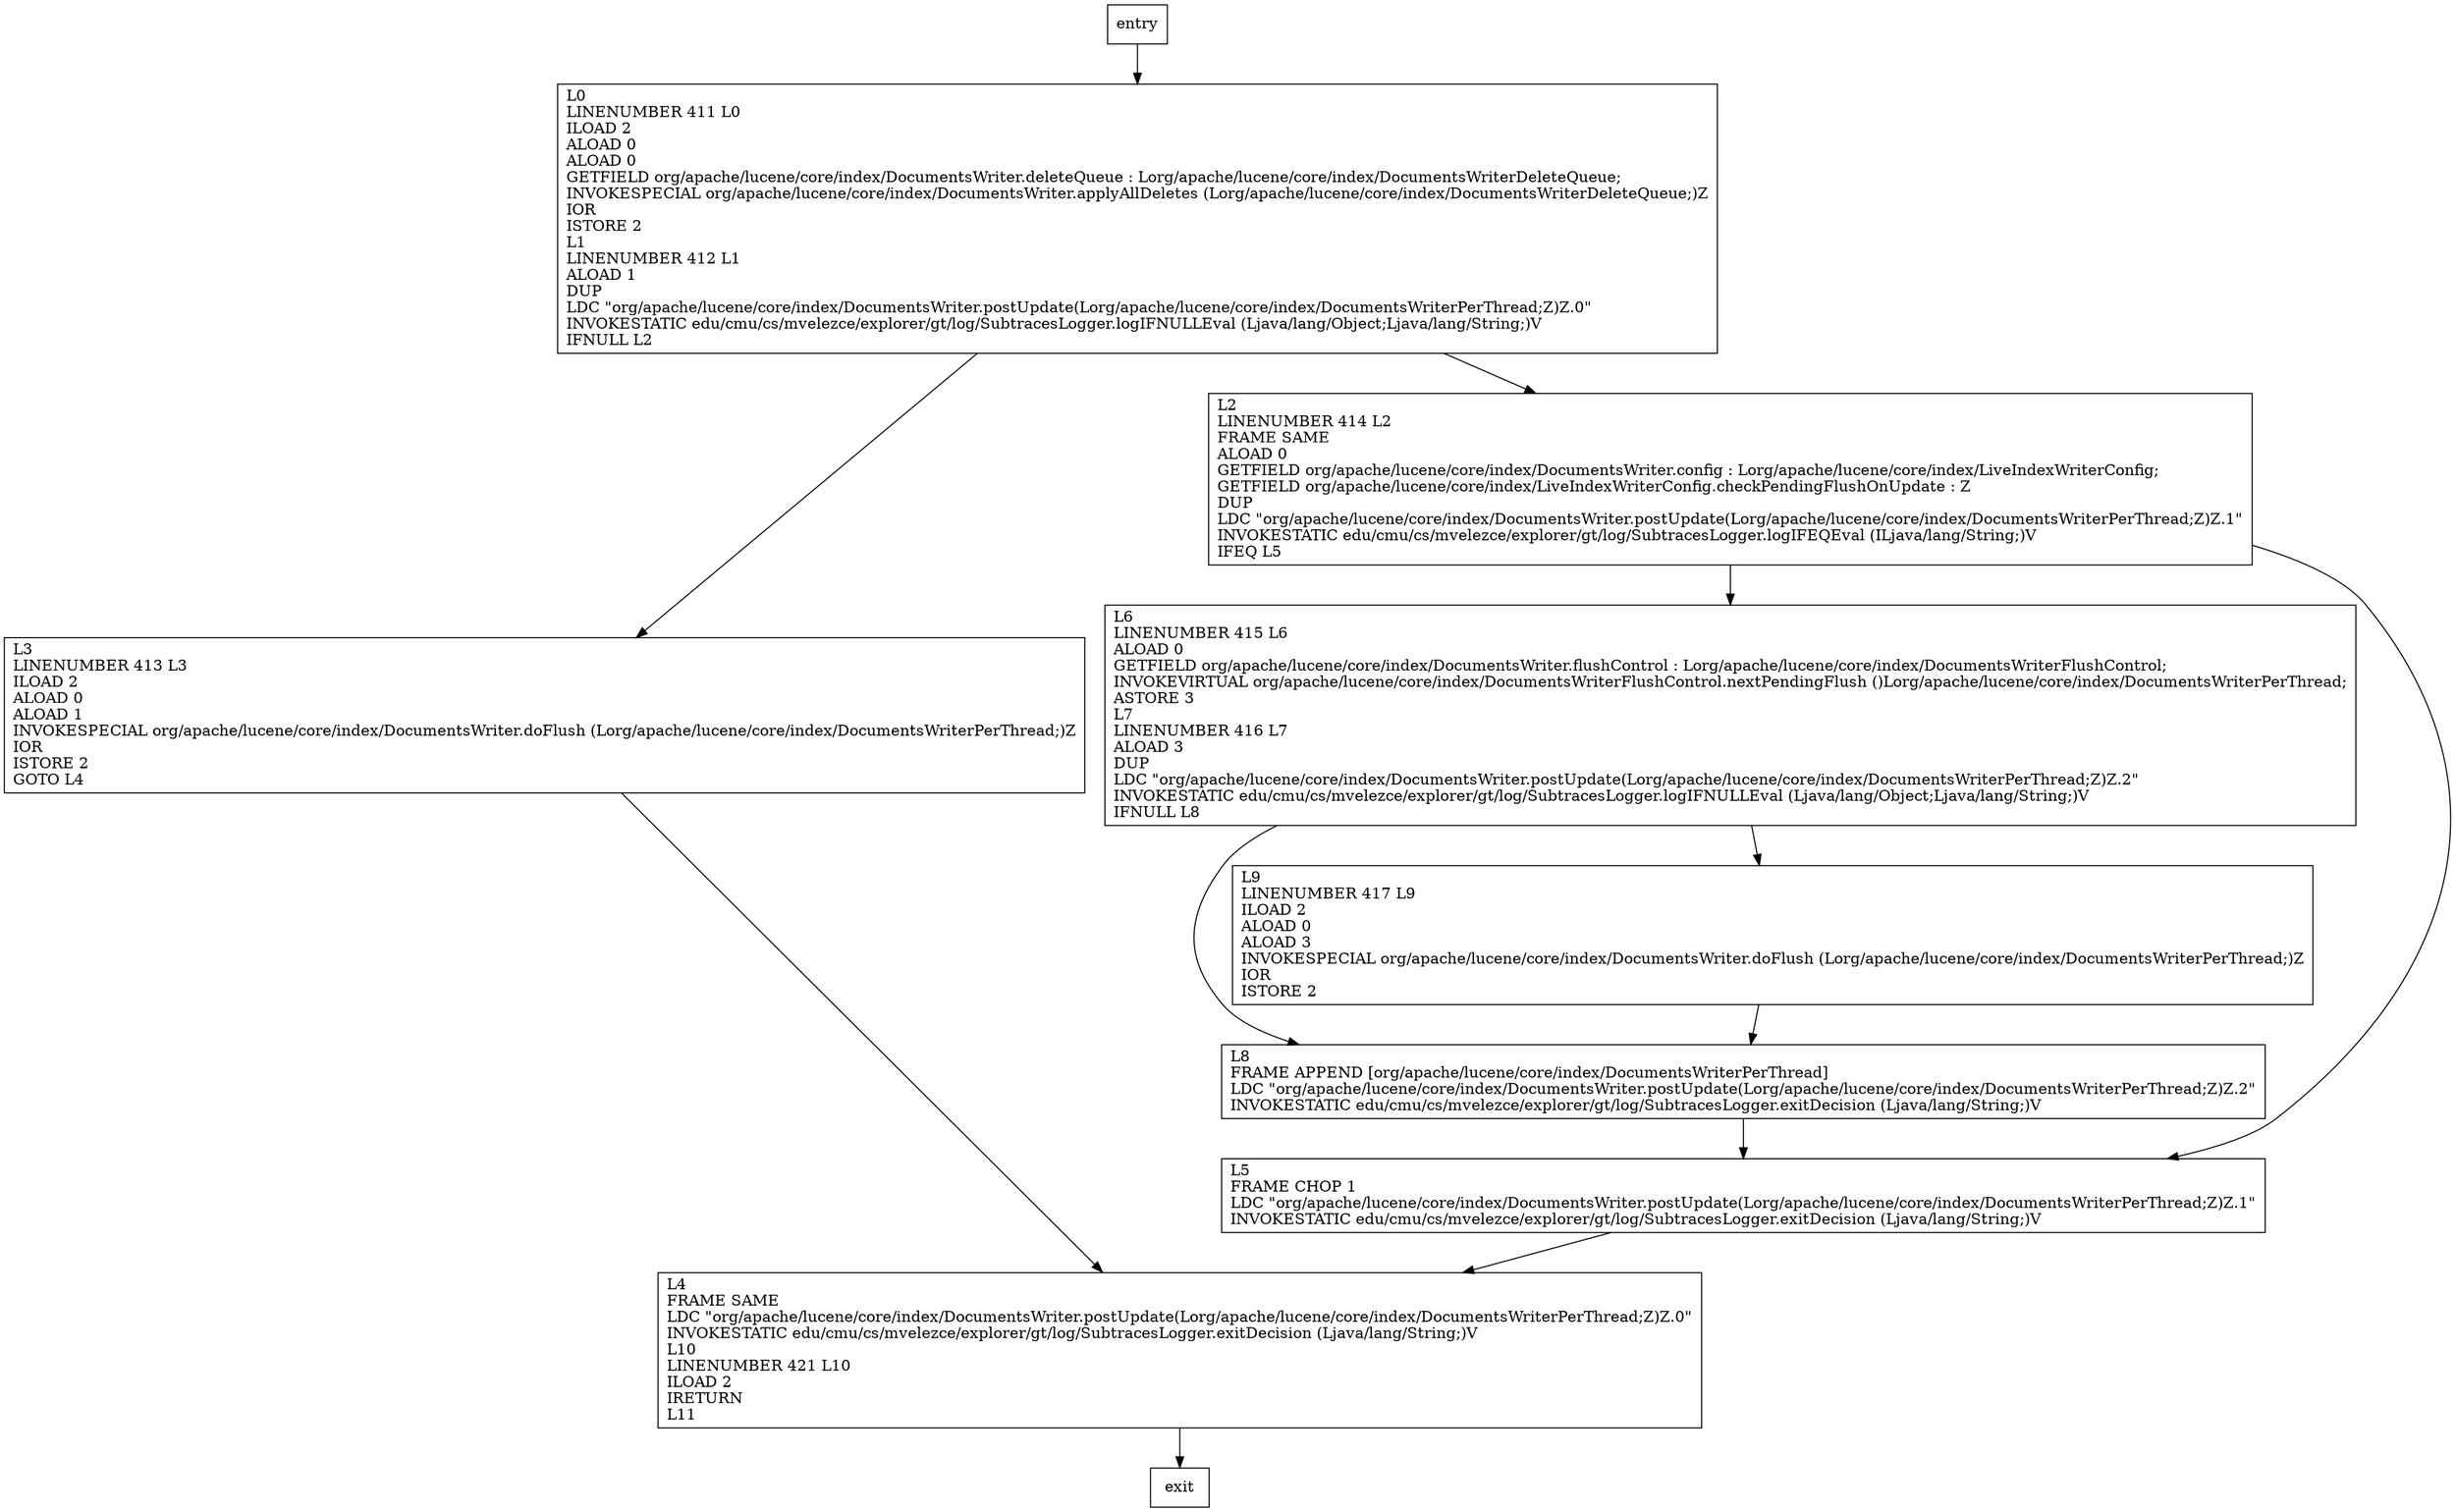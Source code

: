 digraph postUpdate {
node [shape=record];
1479711010 [label="L0\lLINENUMBER 411 L0\lILOAD 2\lALOAD 0\lALOAD 0\lGETFIELD org/apache/lucene/core/index/DocumentsWriter.deleteQueue : Lorg/apache/lucene/core/index/DocumentsWriterDeleteQueue;\lINVOKESPECIAL org/apache/lucene/core/index/DocumentsWriter.applyAllDeletes (Lorg/apache/lucene/core/index/DocumentsWriterDeleteQueue;)Z\lIOR\lISTORE 2\lL1\lLINENUMBER 412 L1\lALOAD 1\lDUP\lLDC \"org/apache/lucene/core/index/DocumentsWriter.postUpdate(Lorg/apache/lucene/core/index/DocumentsWriterPerThread;Z)Z.0\"\lINVOKESTATIC edu/cmu/cs/mvelezce/explorer/gt/log/SubtracesLogger.logIFNULLEval (Ljava/lang/Object;Ljava/lang/String;)V\lIFNULL L2\l"];
545614952 [label="L8\lFRAME APPEND [org/apache/lucene/core/index/DocumentsWriterPerThread]\lLDC \"org/apache/lucene/core/index/DocumentsWriter.postUpdate(Lorg/apache/lucene/core/index/DocumentsWriterPerThread;Z)Z.2\"\lINVOKESTATIC edu/cmu/cs/mvelezce/explorer/gt/log/SubtracesLogger.exitDecision (Ljava/lang/String;)V\l"];
58803787 [label="L4\lFRAME SAME\lLDC \"org/apache/lucene/core/index/DocumentsWriter.postUpdate(Lorg/apache/lucene/core/index/DocumentsWriterPerThread;Z)Z.0\"\lINVOKESTATIC edu/cmu/cs/mvelezce/explorer/gt/log/SubtracesLogger.exitDecision (Ljava/lang/String;)V\lL10\lLINENUMBER 421 L10\lILOAD 2\lIRETURN\lL11\l"];
1794359167 [label="L3\lLINENUMBER 413 L3\lILOAD 2\lALOAD 0\lALOAD 1\lINVOKESPECIAL org/apache/lucene/core/index/DocumentsWriter.doFlush (Lorg/apache/lucene/core/index/DocumentsWriterPerThread;)Z\lIOR\lISTORE 2\lGOTO L4\l"];
692048922 [label="L9\lLINENUMBER 417 L9\lILOAD 2\lALOAD 0\lALOAD 3\lINVOKESPECIAL org/apache/lucene/core/index/DocumentsWriter.doFlush (Lorg/apache/lucene/core/index/DocumentsWriterPerThread;)Z\lIOR\lISTORE 2\l"];
439450310 [label="L2\lLINENUMBER 414 L2\lFRAME SAME\lALOAD 0\lGETFIELD org/apache/lucene/core/index/DocumentsWriter.config : Lorg/apache/lucene/core/index/LiveIndexWriterConfig;\lGETFIELD org/apache/lucene/core/index/LiveIndexWriterConfig.checkPendingFlushOnUpdate : Z\lDUP\lLDC \"org/apache/lucene/core/index/DocumentsWriter.postUpdate(Lorg/apache/lucene/core/index/DocumentsWriterPerThread;Z)Z.1\"\lINVOKESTATIC edu/cmu/cs/mvelezce/explorer/gt/log/SubtracesLogger.logIFEQEval (ILjava/lang/String;)V\lIFEQ L5\l"];
1581285610 [label="L6\lLINENUMBER 415 L6\lALOAD 0\lGETFIELD org/apache/lucene/core/index/DocumentsWriter.flushControl : Lorg/apache/lucene/core/index/DocumentsWriterFlushControl;\lINVOKEVIRTUAL org/apache/lucene/core/index/DocumentsWriterFlushControl.nextPendingFlush ()Lorg/apache/lucene/core/index/DocumentsWriterPerThread;\lASTORE 3\lL7\lLINENUMBER 416 L7\lALOAD 3\lDUP\lLDC \"org/apache/lucene/core/index/DocumentsWriter.postUpdate(Lorg/apache/lucene/core/index/DocumentsWriterPerThread;Z)Z.2\"\lINVOKESTATIC edu/cmu/cs/mvelezce/explorer/gt/log/SubtracesLogger.logIFNULLEval (Ljava/lang/Object;Ljava/lang/String;)V\lIFNULL L8\l"];
1337341072 [label="L5\lFRAME CHOP 1\lLDC \"org/apache/lucene/core/index/DocumentsWriter.postUpdate(Lorg/apache/lucene/core/index/DocumentsWriterPerThread;Z)Z.1\"\lINVOKESTATIC edu/cmu/cs/mvelezce/explorer/gt/log/SubtracesLogger.exitDecision (Ljava/lang/String;)V\l"];
entry;
exit;
1479711010 -> 1794359167;
1479711010 -> 439450310;
545614952 -> 1337341072;
entry -> 1479711010;
58803787 -> exit;
1794359167 -> 58803787;
692048922 -> 545614952;
439450310 -> 1581285610;
439450310 -> 1337341072;
1581285610 -> 545614952;
1581285610 -> 692048922;
1337341072 -> 58803787;
}
